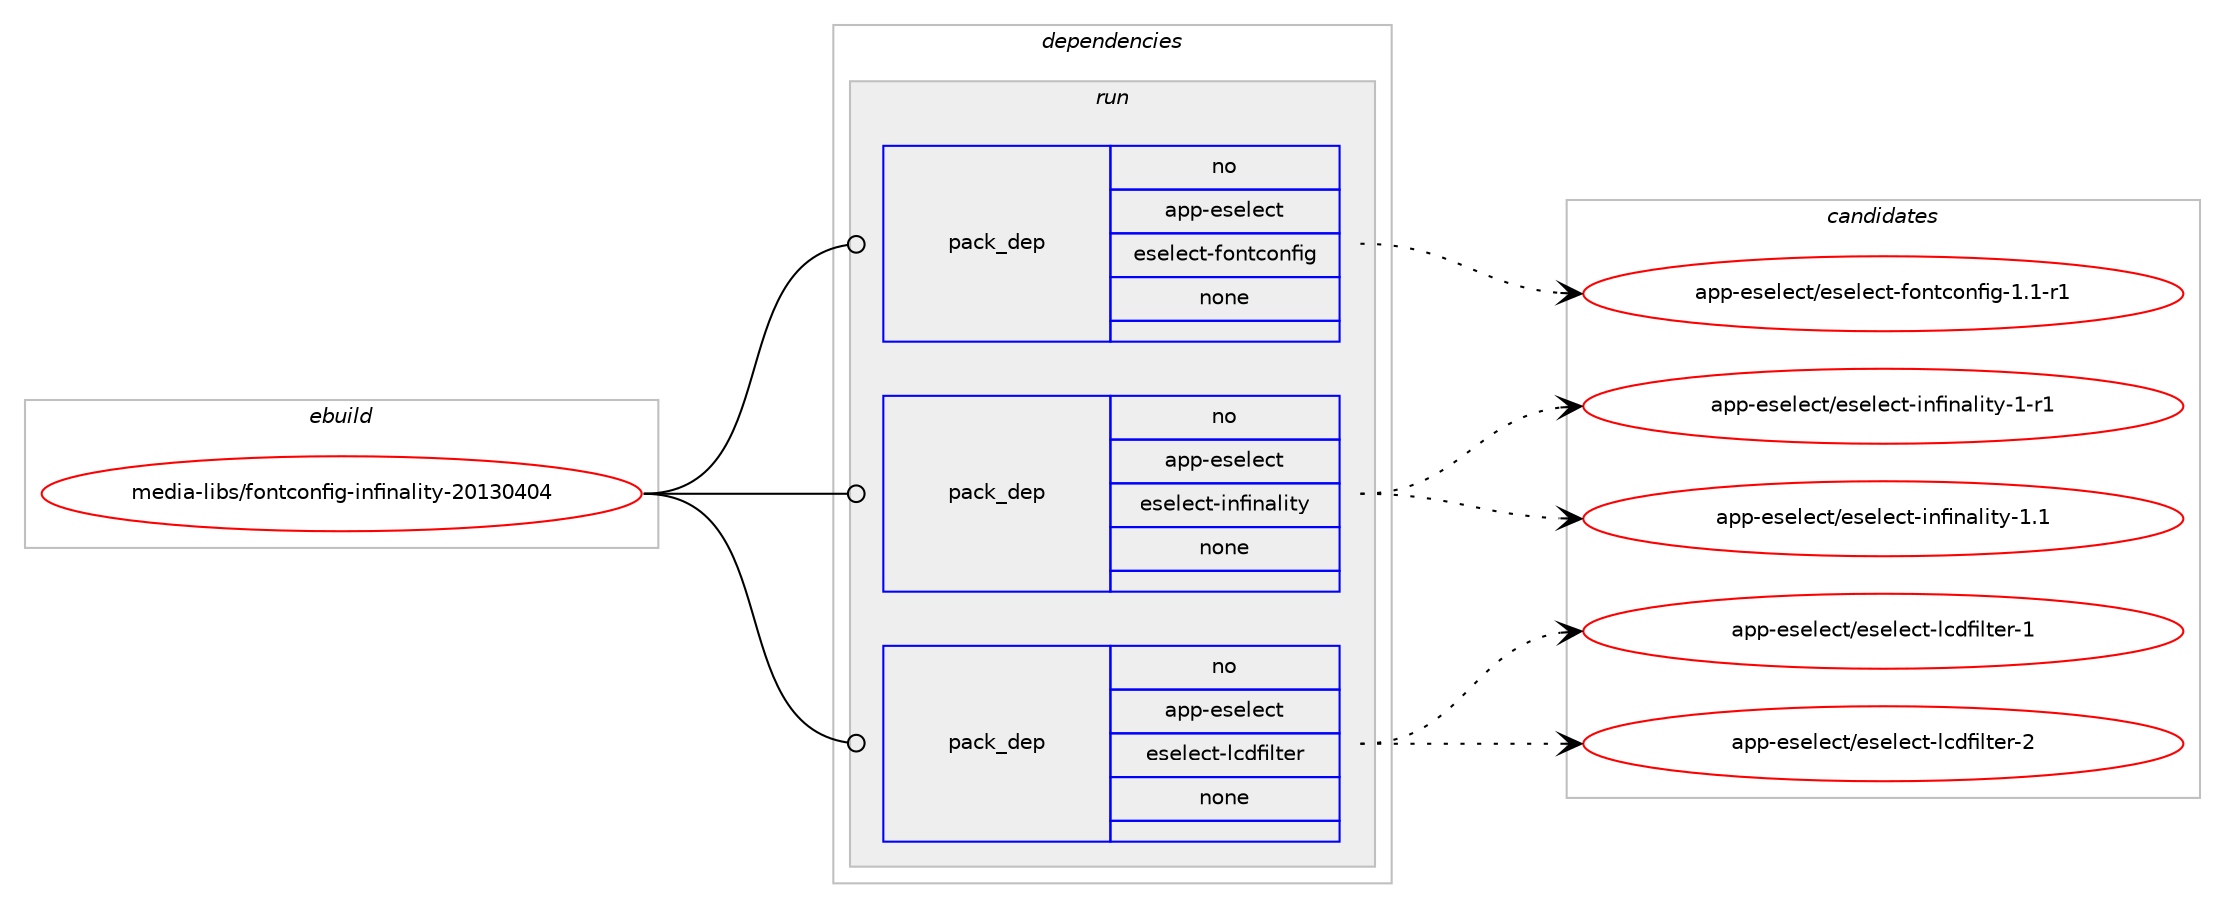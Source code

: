 digraph prolog {

# *************
# Graph options
# *************

newrank=true;
concentrate=true;
compound=true;
graph [rankdir=LR,fontname=Helvetica,fontsize=10,ranksep=1.5];#, ranksep=2.5, nodesep=0.2];
edge  [arrowhead=vee];
node  [fontname=Helvetica,fontsize=10];

# **********
# The ebuild
# **********

subgraph cluster_leftcol {
color=gray;
rank=same;
label=<<i>ebuild</i>>;
id [label="media-libs/fontconfig-infinality-20130404", color=red, width=4, href="../media-libs/fontconfig-infinality-20130404.svg"];
}

# ****************
# The dependencies
# ****************

subgraph cluster_midcol {
color=gray;
label=<<i>dependencies</i>>;
subgraph cluster_compile {
fillcolor="#eeeeee";
style=filled;
label=<<i>compile</i>>;
}
subgraph cluster_compileandrun {
fillcolor="#eeeeee";
style=filled;
label=<<i>compile and run</i>>;
}
subgraph cluster_run {
fillcolor="#eeeeee";
style=filled;
label=<<i>run</i>>;
subgraph pack580578 {
dependency785080 [label=<<TABLE BORDER="0" CELLBORDER="1" CELLSPACING="0" CELLPADDING="4" WIDTH="220"><TR><TD ROWSPAN="6" CELLPADDING="30">pack_dep</TD></TR><TR><TD WIDTH="110">no</TD></TR><TR><TD>app-eselect</TD></TR><TR><TD>eselect-fontconfig</TD></TR><TR><TD>none</TD></TR><TR><TD></TD></TR></TABLE>>, shape=none, color=blue];
}
id:e -> dependency785080:w [weight=20,style="solid",arrowhead="odot"];
subgraph pack580579 {
dependency785081 [label=<<TABLE BORDER="0" CELLBORDER="1" CELLSPACING="0" CELLPADDING="4" WIDTH="220"><TR><TD ROWSPAN="6" CELLPADDING="30">pack_dep</TD></TR><TR><TD WIDTH="110">no</TD></TR><TR><TD>app-eselect</TD></TR><TR><TD>eselect-infinality</TD></TR><TR><TD>none</TD></TR><TR><TD></TD></TR></TABLE>>, shape=none, color=blue];
}
id:e -> dependency785081:w [weight=20,style="solid",arrowhead="odot"];
subgraph pack580580 {
dependency785082 [label=<<TABLE BORDER="0" CELLBORDER="1" CELLSPACING="0" CELLPADDING="4" WIDTH="220"><TR><TD ROWSPAN="6" CELLPADDING="30">pack_dep</TD></TR><TR><TD WIDTH="110">no</TD></TR><TR><TD>app-eselect</TD></TR><TR><TD>eselect-lcdfilter</TD></TR><TR><TD>none</TD></TR><TR><TD></TD></TR></TABLE>>, shape=none, color=blue];
}
id:e -> dependency785082:w [weight=20,style="solid",arrowhead="odot"];
}
}

# **************
# The candidates
# **************

subgraph cluster_choices {
rank=same;
color=gray;
label=<<i>candidates</i>>;

subgraph choice580578 {
color=black;
nodesep=1;
choice97112112451011151011081019911647101115101108101991164510211111011699111110102105103454946494511449 [label="app-eselect/eselect-fontconfig-1.1-r1", color=red, width=4,href="../app-eselect/eselect-fontconfig-1.1-r1.svg"];
dependency785080:e -> choice97112112451011151011081019911647101115101108101991164510211111011699111110102105103454946494511449:w [style=dotted,weight="100"];
}
subgraph choice580579 {
color=black;
nodesep=1;
choice9711211245101115101108101991164710111510110810199116451051101021051109710810511612145494511449 [label="app-eselect/eselect-infinality-1-r1", color=red, width=4,href="../app-eselect/eselect-infinality-1-r1.svg"];
choice9711211245101115101108101991164710111510110810199116451051101021051109710810511612145494649 [label="app-eselect/eselect-infinality-1.1", color=red, width=4,href="../app-eselect/eselect-infinality-1.1.svg"];
dependency785081:e -> choice9711211245101115101108101991164710111510110810199116451051101021051109710810511612145494511449:w [style=dotted,weight="100"];
dependency785081:e -> choice9711211245101115101108101991164710111510110810199116451051101021051109710810511612145494649:w [style=dotted,weight="100"];
}
subgraph choice580580 {
color=black;
nodesep=1;
choice971121124510111510110810199116471011151011081019911645108991001021051081161011144549 [label="app-eselect/eselect-lcdfilter-1", color=red, width=4,href="../app-eselect/eselect-lcdfilter-1.svg"];
choice971121124510111510110810199116471011151011081019911645108991001021051081161011144550 [label="app-eselect/eselect-lcdfilter-2", color=red, width=4,href="../app-eselect/eselect-lcdfilter-2.svg"];
dependency785082:e -> choice971121124510111510110810199116471011151011081019911645108991001021051081161011144549:w [style=dotted,weight="100"];
dependency785082:e -> choice971121124510111510110810199116471011151011081019911645108991001021051081161011144550:w [style=dotted,weight="100"];
}
}

}
